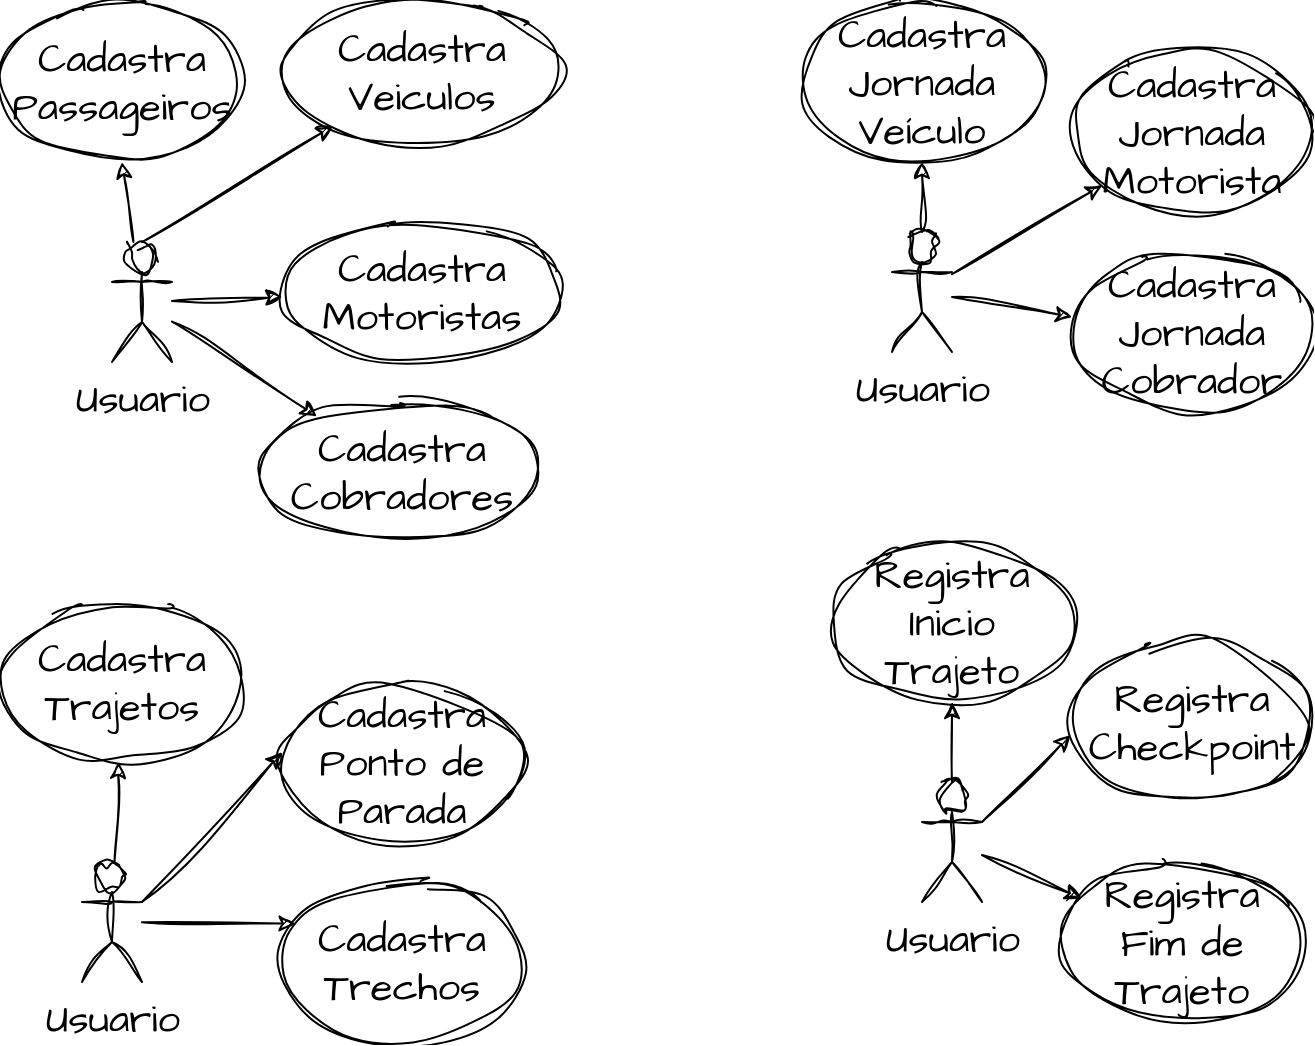<mxfile version="22.1.17" type="device">
  <diagram name="Página-1" id="oAkp8REEhYpMjFryhqJl">
    <mxGraphModel dx="1349" dy="630" grid="1" gridSize="10" guides="1" tooltips="1" connect="1" arrows="1" fold="1" page="1" pageScale="1" pageWidth="827" pageHeight="1169" math="0" shadow="0">
      <root>
        <mxCell id="0" />
        <mxCell id="1" parent="0" />
        <mxCell id="7E6fNlSnegTZEaFqMz3E-1" value="Usuario" style="shape=umlActor;verticalLabelPosition=bottom;verticalAlign=top;html=1;outlineConnect=0;sketch=1;hachureGap=4;jiggle=2;curveFitting=1;fontFamily=Architects Daughter;fontSource=https%3A%2F%2Ffonts.googleapis.com%2Fcss%3Ffamily%3DArchitects%2BDaughter;fontSize=20;" vertex="1" parent="1">
          <mxGeometry x="105" y="150" width="30" height="60" as="geometry" />
        </mxCell>
        <mxCell id="7E6fNlSnegTZEaFqMz3E-2" value="Usuario" style="shape=umlActor;verticalLabelPosition=bottom;verticalAlign=top;html=1;sketch=1;hachureGap=4;jiggle=2;curveFitting=1;fontFamily=Architects Daughter;fontSource=https%3A%2F%2Ffonts.googleapis.com%2Fcss%3Ffamily%3DArchitects%2BDaughter;fontSize=20;" vertex="1" parent="1">
          <mxGeometry x="90" y="460" width="30" height="60" as="geometry" />
        </mxCell>
        <mxCell id="7E6fNlSnegTZEaFqMz3E-9" value="Cadastra Veiculos" style="ellipse;whiteSpace=wrap;html=1;sketch=1;hachureGap=4;jiggle=2;curveFitting=1;fontFamily=Architects Daughter;fontSource=https%3A%2F%2Ffonts.googleapis.com%2Fcss%3Ffamily%3DArchitects%2BDaughter;fontSize=20;" vertex="1" parent="1">
          <mxGeometry x="190" y="30" width="140" height="70" as="geometry" />
        </mxCell>
        <mxCell id="7E6fNlSnegTZEaFqMz3E-10" value="Cadastra&lt;br&gt;Motoristas" style="ellipse;whiteSpace=wrap;html=1;sketch=1;hachureGap=4;jiggle=2;curveFitting=1;fontFamily=Architects Daughter;fontSource=https%3A%2F%2Ffonts.googleapis.com%2Fcss%3Ffamily%3DArchitects%2BDaughter;fontSize=20;" vertex="1" parent="1">
          <mxGeometry x="190" y="140" width="140" height="70" as="geometry" />
        </mxCell>
        <mxCell id="7E6fNlSnegTZEaFqMz3E-11" value="Cadastra&lt;br&gt;Cobradores" style="ellipse;whiteSpace=wrap;html=1;sketch=1;hachureGap=4;jiggle=2;curveFitting=1;fontFamily=Architects Daughter;fontSource=https%3A%2F%2Ffonts.googleapis.com%2Fcss%3Ffamily%3DArchitects%2BDaughter;fontSize=20;" vertex="1" parent="1">
          <mxGeometry x="180" y="230" width="140" height="70" as="geometry" />
        </mxCell>
        <mxCell id="7E6fNlSnegTZEaFqMz3E-12" value="Cadastra&lt;br&gt;Passageiros" style="ellipse;whiteSpace=wrap;html=1;sketch=1;hachureGap=4;jiggle=2;curveFitting=1;fontFamily=Architects Daughter;fontSource=https%3A%2F%2Ffonts.googleapis.com%2Fcss%3Ffamily%3DArchitects%2BDaughter;fontSize=20;" vertex="1" parent="1">
          <mxGeometry x="50" y="30" width="120" height="80" as="geometry" />
        </mxCell>
        <mxCell id="7E6fNlSnegTZEaFqMz3E-14" value="" style="endArrow=classic;html=1;rounded=0;sketch=1;hachureGap=4;jiggle=2;curveFitting=1;fontFamily=Architects Daughter;fontSource=https%3A%2F%2Ffonts.googleapis.com%2Fcss%3Ffamily%3DArchitects%2BDaughter;fontSize=16;" edge="1" parent="1" source="7E6fNlSnegTZEaFqMz3E-1" target="7E6fNlSnegTZEaFqMz3E-10">
          <mxGeometry relative="1" as="geometry">
            <mxPoint x="400" y="320" as="sourcePoint" />
            <mxPoint x="490" y="320" as="targetPoint" />
          </mxGeometry>
        </mxCell>
        <mxCell id="7E6fNlSnegTZEaFqMz3E-16" value="" style="endArrow=classic;html=1;rounded=0;sketch=1;hachureGap=4;jiggle=2;curveFitting=1;fontFamily=Architects Daughter;fontSource=https%3A%2F%2Ffonts.googleapis.com%2Fcss%3Ffamily%3DArchitects%2BDaughter;fontSize=16;" edge="1" parent="1" source="7E6fNlSnegTZEaFqMz3E-1" target="7E6fNlSnegTZEaFqMz3E-11">
          <mxGeometry width="50" height="50" relative="1" as="geometry">
            <mxPoint x="420" y="350" as="sourcePoint" />
            <mxPoint x="470" y="300" as="targetPoint" />
          </mxGeometry>
        </mxCell>
        <mxCell id="7E6fNlSnegTZEaFqMz3E-17" value="" style="endArrow=classic;html=1;rounded=0;sketch=1;hachureGap=4;jiggle=2;curveFitting=1;fontFamily=Architects Daughter;fontSource=https%3A%2F%2Ffonts.googleapis.com%2Fcss%3Ffamily%3DArchitects%2BDaughter;fontSize=16;entryX=0.5;entryY=1;entryDx=0;entryDy=0;" edge="1" parent="1" source="7E6fNlSnegTZEaFqMz3E-1" target="7E6fNlSnegTZEaFqMz3E-12">
          <mxGeometry width="50" height="50" relative="1" as="geometry">
            <mxPoint x="130" y="210" as="sourcePoint" />
            <mxPoint x="130" y="310" as="targetPoint" />
          </mxGeometry>
        </mxCell>
        <mxCell id="7E6fNlSnegTZEaFqMz3E-18" value="" style="endArrow=classic;html=1;rounded=0;sketch=1;hachureGap=4;jiggle=2;curveFitting=1;fontFamily=Architects Daughter;fontSource=https%3A%2F%2Ffonts.googleapis.com%2Fcss%3Ffamily%3DArchitects%2BDaughter;fontSize=16;exitX=0.5;exitY=0;exitDx=0;exitDy=0;exitPerimeter=0;" edge="1" parent="1" source="7E6fNlSnegTZEaFqMz3E-1" target="7E6fNlSnegTZEaFqMz3E-9">
          <mxGeometry relative="1" as="geometry">
            <mxPoint x="130" y="200" as="sourcePoint" />
            <mxPoint x="210" y="200" as="targetPoint" />
          </mxGeometry>
        </mxCell>
        <mxCell id="7E6fNlSnegTZEaFqMz3E-20" value="Cadastra&lt;br&gt;Ponto de Parada" style="ellipse;whiteSpace=wrap;html=1;sketch=1;hachureGap=4;jiggle=2;curveFitting=1;fontFamily=Architects Daughter;fontSource=https%3A%2F%2Ffonts.googleapis.com%2Fcss%3Ffamily%3DArchitects%2BDaughter;fontSize=20;" vertex="1" parent="1">
          <mxGeometry x="190" y="370" width="120" height="80" as="geometry" />
        </mxCell>
        <mxCell id="7E6fNlSnegTZEaFqMz3E-21" value="Cadastra Trechos" style="ellipse;whiteSpace=wrap;html=1;sketch=1;hachureGap=4;jiggle=2;curveFitting=1;fontFamily=Architects Daughter;fontSource=https%3A%2F%2Ffonts.googleapis.com%2Fcss%3Ffamily%3DArchitects%2BDaughter;fontSize=20;" vertex="1" parent="1">
          <mxGeometry x="190" y="470" width="120" height="80" as="geometry" />
        </mxCell>
        <mxCell id="7E6fNlSnegTZEaFqMz3E-22" value="Cadastra Trajetos" style="ellipse;whiteSpace=wrap;html=1;sketch=1;hachureGap=4;jiggle=2;curveFitting=1;fontFamily=Architects Daughter;fontSource=https%3A%2F%2Ffonts.googleapis.com%2Fcss%3Ffamily%3DArchitects%2BDaughter;fontSize=20;" vertex="1" parent="1">
          <mxGeometry x="50" y="330" width="120" height="80" as="geometry" />
        </mxCell>
        <mxCell id="7E6fNlSnegTZEaFqMz3E-23" value="" style="endArrow=classic;html=1;rounded=0;sketch=1;hachureGap=4;jiggle=2;curveFitting=1;fontFamily=Architects Daughter;fontSource=https%3A%2F%2Ffonts.googleapis.com%2Fcss%3Ffamily%3DArchitects%2BDaughter;fontSize=16;entryX=0.001;entryY=0.438;entryDx=0;entryDy=0;entryPerimeter=0;exitX=1;exitY=0.333;exitDx=0;exitDy=0;exitPerimeter=0;" edge="1" parent="1" source="7E6fNlSnegTZEaFqMz3E-2" target="7E6fNlSnegTZEaFqMz3E-20">
          <mxGeometry width="50" height="50" relative="1" as="geometry">
            <mxPoint x="145" y="210" as="sourcePoint" />
            <mxPoint x="217" y="257" as="targetPoint" />
          </mxGeometry>
        </mxCell>
        <mxCell id="7E6fNlSnegTZEaFqMz3E-24" value="" style="endArrow=classic;html=1;rounded=0;sketch=1;hachureGap=4;jiggle=2;curveFitting=1;fontFamily=Architects Daughter;fontSource=https%3A%2F%2Ffonts.googleapis.com%2Fcss%3Ffamily%3DArchitects%2BDaughter;fontSize=16;entryX=0.057;entryY=0.26;entryDx=0;entryDy=0;entryPerimeter=0;" edge="1" parent="1" source="7E6fNlSnegTZEaFqMz3E-2" target="7E6fNlSnegTZEaFqMz3E-21">
          <mxGeometry width="50" height="50" relative="1" as="geometry">
            <mxPoint x="160" y="450" as="sourcePoint" />
            <mxPoint x="210" y="415" as="targetPoint" />
          </mxGeometry>
        </mxCell>
        <mxCell id="7E6fNlSnegTZEaFqMz3E-25" value="" style="endArrow=classic;html=1;rounded=0;sketch=1;hachureGap=4;jiggle=2;curveFitting=1;fontFamily=Architects Daughter;fontSource=https%3A%2F%2Ffonts.googleapis.com%2Fcss%3Ffamily%3DArchitects%2BDaughter;fontSize=16;" edge="1" parent="1" source="7E6fNlSnegTZEaFqMz3E-2" target="7E6fNlSnegTZEaFqMz3E-22">
          <mxGeometry width="50" height="50" relative="1" as="geometry">
            <mxPoint x="130" y="457" as="sourcePoint" />
            <mxPoint x="240" y="511" as="targetPoint" />
          </mxGeometry>
        </mxCell>
        <mxCell id="7E6fNlSnegTZEaFqMz3E-26" value="Usuario" style="shape=umlActor;verticalLabelPosition=bottom;verticalAlign=top;html=1;outlineConnect=0;sketch=1;hachureGap=4;jiggle=2;curveFitting=1;fontFamily=Architects Daughter;fontSource=https%3A%2F%2Ffonts.googleapis.com%2Fcss%3Ffamily%3DArchitects%2BDaughter;fontSize=20;" vertex="1" parent="1">
          <mxGeometry x="495" y="145" width="30" height="60" as="geometry" />
        </mxCell>
        <mxCell id="7E6fNlSnegTZEaFqMz3E-27" value="Cadastra Jornada Motorista" style="ellipse;whiteSpace=wrap;html=1;sketch=1;hachureGap=4;jiggle=2;curveFitting=1;fontFamily=Architects Daughter;fontSource=https%3A%2F%2Ffonts.googleapis.com%2Fcss%3Ffamily%3DArchitects%2BDaughter;fontSize=20;" vertex="1" parent="1">
          <mxGeometry x="585" y="55" width="120" height="80" as="geometry" />
        </mxCell>
        <mxCell id="7E6fNlSnegTZEaFqMz3E-28" value="Cadastra Jornada Cobrador" style="ellipse;whiteSpace=wrap;html=1;sketch=1;hachureGap=4;jiggle=2;curveFitting=1;fontFamily=Architects Daughter;fontSource=https%3A%2F%2Ffonts.googleapis.com%2Fcss%3Ffamily%3DArchitects%2BDaughter;fontSize=20;" vertex="1" parent="1">
          <mxGeometry x="585" y="155" width="120" height="80" as="geometry" />
        </mxCell>
        <mxCell id="7E6fNlSnegTZEaFqMz3E-29" value="Cadastra Jornada Veículo" style="ellipse;whiteSpace=wrap;html=1;sketch=1;hachureGap=4;jiggle=2;curveFitting=1;fontFamily=Architects Daughter;fontSource=https%3A%2F%2Ffonts.googleapis.com%2Fcss%3Ffamily%3DArchitects%2BDaughter;fontSize=20;" vertex="1" parent="1">
          <mxGeometry x="450" y="30" width="120" height="80" as="geometry" />
        </mxCell>
        <mxCell id="7E6fNlSnegTZEaFqMz3E-30" value="" style="endArrow=classic;html=1;rounded=0;sketch=1;hachureGap=4;jiggle=2;curveFitting=1;fontFamily=Architects Daughter;fontSource=https%3A%2F%2Ffonts.googleapis.com%2Fcss%3Ffamily%3DArchitects%2BDaughter;fontSize=16;entryX=0.5;entryY=1;entryDx=0;entryDy=0;" edge="1" parent="1" source="7E6fNlSnegTZEaFqMz3E-26" target="7E6fNlSnegTZEaFqMz3E-29">
          <mxGeometry width="50" height="50" relative="1" as="geometry">
            <mxPoint x="535" y="-75" as="sourcePoint" />
            <mxPoint x="612" y="-74" as="targetPoint" />
          </mxGeometry>
        </mxCell>
        <mxCell id="7E6fNlSnegTZEaFqMz3E-31" value="" style="endArrow=classic;html=1;rounded=0;sketch=1;hachureGap=4;jiggle=2;curveFitting=1;fontFamily=Architects Daughter;fontSource=https%3A%2F%2Ffonts.googleapis.com%2Fcss%3Ffamily%3DArchitects%2BDaughter;fontSize=16;" edge="1" parent="1" source="7E6fNlSnegTZEaFqMz3E-26" target="7E6fNlSnegTZEaFqMz3E-27">
          <mxGeometry width="50" height="50" relative="1" as="geometry">
            <mxPoint x="520" y="155" as="sourcePoint" />
            <mxPoint x="520" y="120" as="targetPoint" />
          </mxGeometry>
        </mxCell>
        <mxCell id="7E6fNlSnegTZEaFqMz3E-32" value="" style="endArrow=classic;html=1;rounded=0;sketch=1;hachureGap=4;jiggle=2;curveFitting=1;fontFamily=Architects Daughter;fontSource=https%3A%2F%2Ffonts.googleapis.com%2Fcss%3Ffamily%3DArchitects%2BDaughter;fontSize=16;entryX=0.001;entryY=0.406;entryDx=0;entryDy=0;entryPerimeter=0;" edge="1" parent="1" source="7E6fNlSnegTZEaFqMz3E-26" target="7E6fNlSnegTZEaFqMz3E-28">
          <mxGeometry width="50" height="50" relative="1" as="geometry">
            <mxPoint x="535" y="176" as="sourcePoint" />
            <mxPoint x="610" y="132" as="targetPoint" />
          </mxGeometry>
        </mxCell>
        <mxCell id="7E6fNlSnegTZEaFqMz3E-35" value="Usuario" style="shape=umlActor;verticalLabelPosition=bottom;verticalAlign=top;html=1;outlineConnect=0;sketch=1;hachureGap=4;jiggle=2;curveFitting=1;fontFamily=Architects Daughter;fontSource=https%3A%2F%2Ffonts.googleapis.com%2Fcss%3Ffamily%3DArchitects%2BDaughter;fontSize=20;" vertex="1" parent="1">
          <mxGeometry x="510" y="420" width="30" height="60" as="geometry" />
        </mxCell>
        <mxCell id="7E6fNlSnegTZEaFqMz3E-36" value="Registra Inicio Trajeto" style="ellipse;whiteSpace=wrap;html=1;sketch=1;hachureGap=4;jiggle=2;curveFitting=1;fontFamily=Architects Daughter;fontSource=https%3A%2F%2Ffonts.googleapis.com%2Fcss%3Ffamily%3DArchitects%2BDaughter;fontSize=20;" vertex="1" parent="1">
          <mxGeometry x="465" y="300" width="120" height="80" as="geometry" />
        </mxCell>
        <mxCell id="7E6fNlSnegTZEaFqMz3E-37" value="Registra Checkpoint" style="ellipse;whiteSpace=wrap;html=1;sketch=1;hachureGap=4;jiggle=2;curveFitting=1;fontFamily=Architects Daughter;fontSource=https%3A%2F%2Ffonts.googleapis.com%2Fcss%3Ffamily%3DArchitects%2BDaughter;fontSize=20;" vertex="1" parent="1">
          <mxGeometry x="585" y="350" width="120" height="80" as="geometry" />
        </mxCell>
        <mxCell id="7E6fNlSnegTZEaFqMz3E-38" value="Registra Fim de Trajeto" style="ellipse;whiteSpace=wrap;html=1;sketch=1;hachureGap=4;jiggle=2;curveFitting=1;fontFamily=Architects Daughter;fontSource=https%3A%2F%2Ffonts.googleapis.com%2Fcss%3Ffamily%3DArchitects%2BDaughter;fontSize=20;" vertex="1" parent="1">
          <mxGeometry x="580" y="460" width="120" height="80" as="geometry" />
        </mxCell>
        <mxCell id="7E6fNlSnegTZEaFqMz3E-39" value="" style="endArrow=classic;html=1;rounded=0;sketch=1;hachureGap=4;jiggle=2;curveFitting=1;fontFamily=Architects Daughter;fontSource=https%3A%2F%2Ffonts.googleapis.com%2Fcss%3Ffamily%3DArchitects%2BDaughter;fontSize=16;entryX=0.5;entryY=1;entryDx=0;entryDy=0;exitX=0.5;exitY=0;exitDx=0;exitDy=0;exitPerimeter=0;" edge="1" parent="1" source="7E6fNlSnegTZEaFqMz3E-35" target="7E6fNlSnegTZEaFqMz3E-36">
          <mxGeometry width="50" height="50" relative="1" as="geometry">
            <mxPoint x="535" y="187" as="sourcePoint" />
            <mxPoint x="595" y="197" as="targetPoint" />
          </mxGeometry>
        </mxCell>
        <mxCell id="7E6fNlSnegTZEaFqMz3E-40" value="" style="endArrow=classic;html=1;rounded=0;sketch=1;hachureGap=4;jiggle=2;curveFitting=1;fontFamily=Architects Daughter;fontSource=https%3A%2F%2Ffonts.googleapis.com%2Fcss%3Ffamily%3DArchitects%2BDaughter;fontSize=16;entryX=-0.006;entryY=0.583;entryDx=0;entryDy=0;exitX=1;exitY=0.333;exitDx=0;exitDy=0;exitPerimeter=0;entryPerimeter=0;" edge="1" parent="1" source="7E6fNlSnegTZEaFqMz3E-35" target="7E6fNlSnegTZEaFqMz3E-37">
          <mxGeometry width="50" height="50" relative="1" as="geometry">
            <mxPoint x="520" y="430" as="sourcePoint" />
            <mxPoint x="535" y="390" as="targetPoint" />
          </mxGeometry>
        </mxCell>
        <mxCell id="7E6fNlSnegTZEaFqMz3E-41" value="" style="endArrow=classic;html=1;rounded=0;sketch=1;hachureGap=4;jiggle=2;curveFitting=1;fontFamily=Architects Daughter;fontSource=https%3A%2F%2Ffonts.googleapis.com%2Fcss%3Ffamily%3DArchitects%2BDaughter;fontSize=16;" edge="1" parent="1" source="7E6fNlSnegTZEaFqMz3E-35" target="7E6fNlSnegTZEaFqMz3E-38">
          <mxGeometry width="50" height="50" relative="1" as="geometry">
            <mxPoint x="535" y="450" as="sourcePoint" />
            <mxPoint x="594" y="407" as="targetPoint" />
          </mxGeometry>
        </mxCell>
      </root>
    </mxGraphModel>
  </diagram>
</mxfile>
